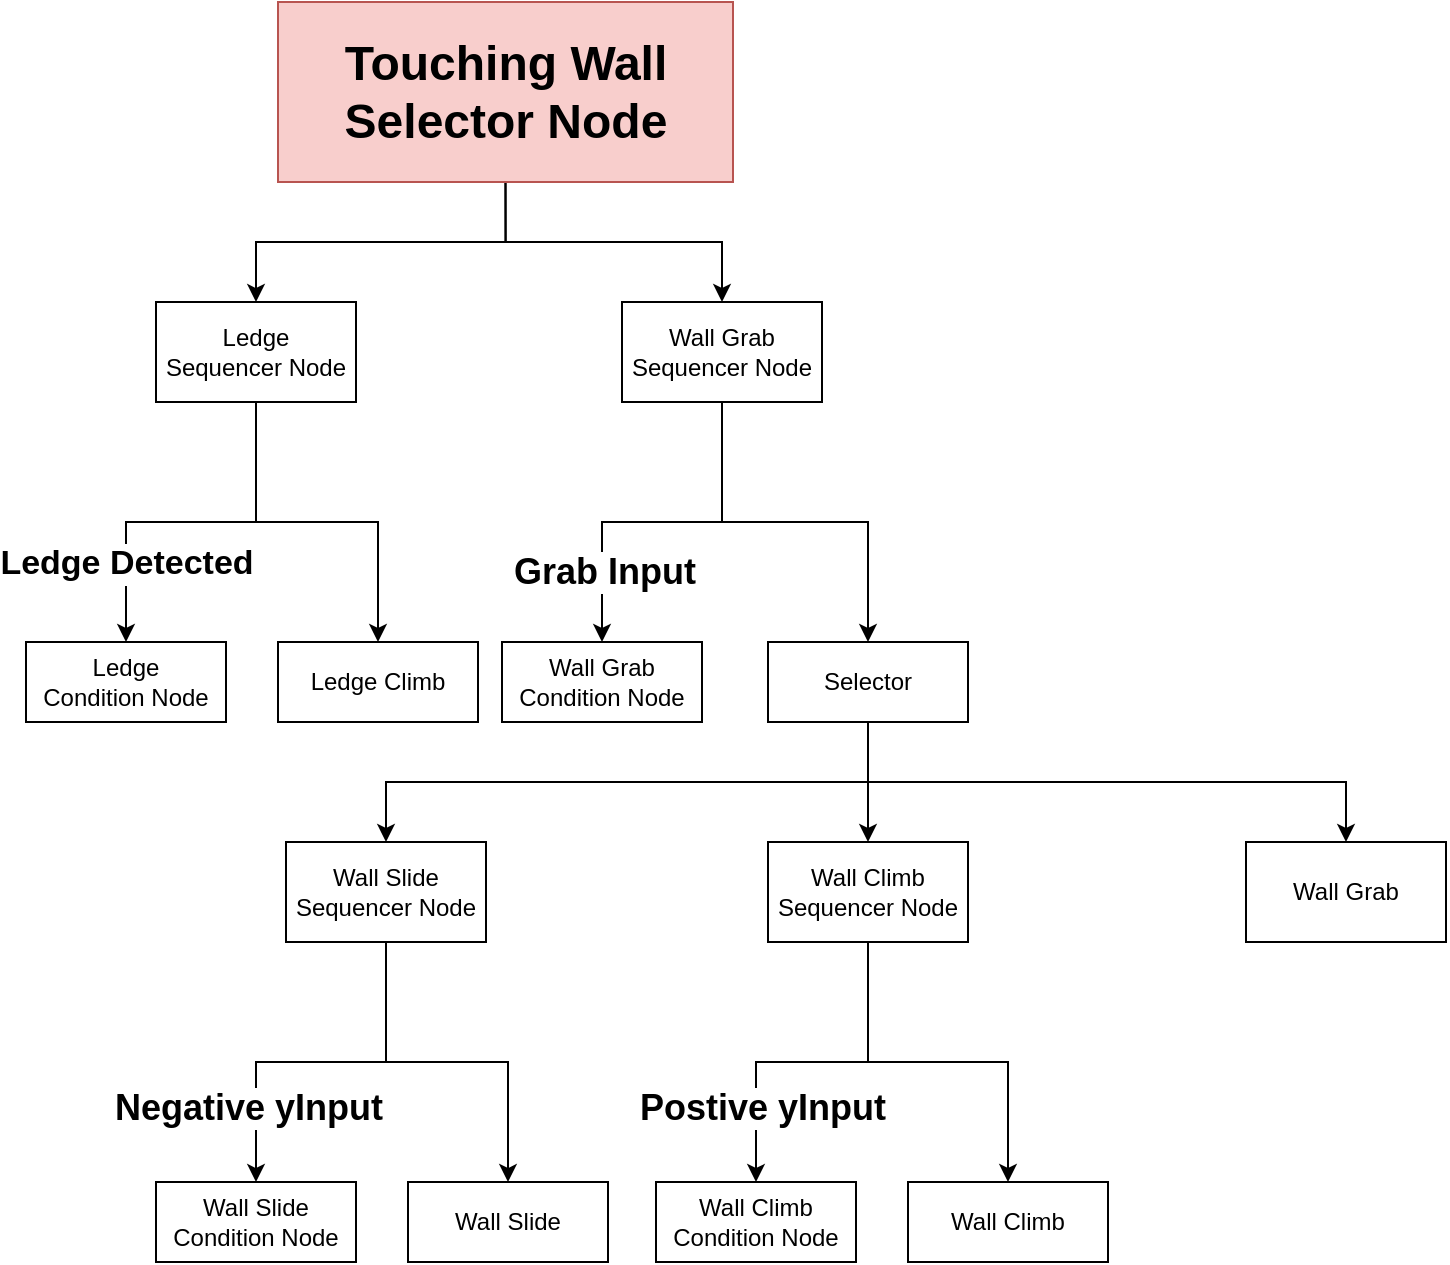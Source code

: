 <mxfile version="22.1.2" type="device">
  <diagram name="第 1 页" id="I0Fl_MgMF7S9hgla0QaF">
    <mxGraphModel dx="1001" dy="752" grid="1" gridSize="10" guides="1" tooltips="1" connect="1" arrows="1" fold="1" page="1" pageScale="1" pageWidth="827" pageHeight="1169" math="0" shadow="0">
      <root>
        <mxCell id="0" />
        <mxCell id="1" parent="0" />
        <mxCell id="tKvOQ-C5C0Bnfzs3rWPq-15" style="edgeStyle=orthogonalEdgeStyle;rounded=0;orthogonalLoop=1;jettySize=auto;html=1;exitX=0.5;exitY=1;exitDx=0;exitDy=0;" edge="1" parent="1" source="tKvOQ-C5C0Bnfzs3rWPq-17" target="tKvOQ-C5C0Bnfzs3rWPq-21">
          <mxGeometry relative="1" as="geometry" />
        </mxCell>
        <mxCell id="tKvOQ-C5C0Bnfzs3rWPq-16" style="edgeStyle=orthogonalEdgeStyle;rounded=0;orthogonalLoop=1;jettySize=auto;html=1;entryX=0.5;entryY=0;entryDx=0;entryDy=0;exitX=0.5;exitY=1;exitDx=0;exitDy=0;" edge="1" parent="1" source="tKvOQ-C5C0Bnfzs3rWPq-17" target="tKvOQ-C5C0Bnfzs3rWPq-30">
          <mxGeometry relative="1" as="geometry" />
        </mxCell>
        <mxCell id="tKvOQ-C5C0Bnfzs3rWPq-17" value="Touching Wall&lt;br style=&quot;font-size: 24px;&quot;&gt;Selector Node" style="rounded=0;whiteSpace=wrap;html=1;fillColor=#f8cecc;strokeColor=#b85450;fontStyle=1;fontSize=24;" vertex="1" parent="1">
          <mxGeometry x="450" y="90" width="227.5" height="90" as="geometry" />
        </mxCell>
        <mxCell id="tKvOQ-C5C0Bnfzs3rWPq-18" value="Ledge Climb" style="rounded=0;whiteSpace=wrap;html=1;" vertex="1" parent="1">
          <mxGeometry x="450" y="410" width="100" height="40" as="geometry" />
        </mxCell>
        <mxCell id="tKvOQ-C5C0Bnfzs3rWPq-19" style="edgeStyle=orthogonalEdgeStyle;rounded=0;orthogonalLoop=1;jettySize=auto;html=1;entryX=0.5;entryY=0;entryDx=0;entryDy=0;" edge="1" parent="1" source="tKvOQ-C5C0Bnfzs3rWPq-21" target="tKvOQ-C5C0Bnfzs3rWPq-22">
          <mxGeometry relative="1" as="geometry" />
        </mxCell>
        <mxCell id="tKvOQ-C5C0Bnfzs3rWPq-44" value="Ledge Detected" style="edgeLabel;html=1;align=center;verticalAlign=middle;resizable=0;points=[];fontStyle=1;fontSize=17;" vertex="1" connectable="0" parent="tKvOQ-C5C0Bnfzs3rWPq-19">
          <mxGeometry x="0.578" relative="1" as="geometry">
            <mxPoint as="offset" />
          </mxGeometry>
        </mxCell>
        <mxCell id="tKvOQ-C5C0Bnfzs3rWPq-20" style="edgeStyle=orthogonalEdgeStyle;rounded=0;orthogonalLoop=1;jettySize=auto;html=1;entryX=0.5;entryY=0;entryDx=0;entryDy=0;" edge="1" parent="1" source="tKvOQ-C5C0Bnfzs3rWPq-21" target="tKvOQ-C5C0Bnfzs3rWPq-18">
          <mxGeometry relative="1" as="geometry" />
        </mxCell>
        <mxCell id="tKvOQ-C5C0Bnfzs3rWPq-21" value="Ledge&lt;br&gt;Sequencer Node" style="rounded=0;whiteSpace=wrap;html=1;" vertex="1" parent="1">
          <mxGeometry x="389" y="240" width="100" height="50" as="geometry" />
        </mxCell>
        <mxCell id="tKvOQ-C5C0Bnfzs3rWPq-22" value="Ledge&lt;br&gt;Condition Node" style="rounded=0;whiteSpace=wrap;html=1;" vertex="1" parent="1">
          <mxGeometry x="324" y="410" width="100" height="40" as="geometry" />
        </mxCell>
        <mxCell id="tKvOQ-C5C0Bnfzs3rWPq-23" style="edgeStyle=orthogonalEdgeStyle;rounded=0;orthogonalLoop=1;jettySize=auto;html=1;entryX=0.5;entryY=0;entryDx=0;entryDy=0;exitX=0.5;exitY=1;exitDx=0;exitDy=0;" edge="1" parent="1" source="tKvOQ-C5C0Bnfzs3rWPq-26" target="tKvOQ-C5C0Bnfzs3rWPq-36">
          <mxGeometry relative="1" as="geometry" />
        </mxCell>
        <mxCell id="tKvOQ-C5C0Bnfzs3rWPq-24" style="edgeStyle=orthogonalEdgeStyle;rounded=0;orthogonalLoop=1;jettySize=auto;html=1;entryX=0.5;entryY=0;entryDx=0;entryDy=0;" edge="1" parent="1" source="tKvOQ-C5C0Bnfzs3rWPq-26" target="tKvOQ-C5C0Bnfzs3rWPq-41">
          <mxGeometry relative="1" as="geometry" />
        </mxCell>
        <mxCell id="tKvOQ-C5C0Bnfzs3rWPq-25" style="edgeStyle=orthogonalEdgeStyle;rounded=0;orthogonalLoop=1;jettySize=auto;html=1;entryX=0.5;entryY=0;entryDx=0;entryDy=0;exitX=0.5;exitY=1;exitDx=0;exitDy=0;" edge="1" parent="1" source="tKvOQ-C5C0Bnfzs3rWPq-26" target="tKvOQ-C5C0Bnfzs3rWPq-43">
          <mxGeometry relative="1" as="geometry" />
        </mxCell>
        <mxCell id="tKvOQ-C5C0Bnfzs3rWPq-26" value="Selector" style="rounded=0;whiteSpace=wrap;html=1;" vertex="1" parent="1">
          <mxGeometry x="695" y="410" width="100" height="40" as="geometry" />
        </mxCell>
        <mxCell id="tKvOQ-C5C0Bnfzs3rWPq-27" style="edgeStyle=orthogonalEdgeStyle;rounded=0;orthogonalLoop=1;jettySize=auto;html=1;entryX=0.5;entryY=0;entryDx=0;entryDy=0;" edge="1" parent="1" source="tKvOQ-C5C0Bnfzs3rWPq-30" target="tKvOQ-C5C0Bnfzs3rWPq-31">
          <mxGeometry relative="1" as="geometry" />
        </mxCell>
        <mxCell id="tKvOQ-C5C0Bnfzs3rWPq-28" value="Grab Input" style="edgeLabel;html=1;align=center;verticalAlign=middle;resizable=0;points=[];fontStyle=1;fontSize=18;" vertex="1" connectable="0" parent="tKvOQ-C5C0Bnfzs3rWPq-27">
          <mxGeometry x="0.604" y="1" relative="1" as="geometry">
            <mxPoint as="offset" />
          </mxGeometry>
        </mxCell>
        <mxCell id="tKvOQ-C5C0Bnfzs3rWPq-29" style="edgeStyle=orthogonalEdgeStyle;rounded=0;orthogonalLoop=1;jettySize=auto;html=1;entryX=0.5;entryY=0;entryDx=0;entryDy=0;" edge="1" parent="1" source="tKvOQ-C5C0Bnfzs3rWPq-30" target="tKvOQ-C5C0Bnfzs3rWPq-26">
          <mxGeometry relative="1" as="geometry" />
        </mxCell>
        <mxCell id="tKvOQ-C5C0Bnfzs3rWPq-30" value="Wall Grab&lt;br&gt;Sequencer Node" style="rounded=0;whiteSpace=wrap;html=1;" vertex="1" parent="1">
          <mxGeometry x="622" y="240" width="100" height="50" as="geometry" />
        </mxCell>
        <mxCell id="tKvOQ-C5C0Bnfzs3rWPq-31" value="Wall Grab&lt;br&gt;Condition Node" style="rounded=0;whiteSpace=wrap;html=1;" vertex="1" parent="1">
          <mxGeometry x="562" y="410" width="100" height="40" as="geometry" />
        </mxCell>
        <mxCell id="tKvOQ-C5C0Bnfzs3rWPq-33" value="Wall Slide" style="rounded=0;whiteSpace=wrap;html=1;" vertex="1" parent="1">
          <mxGeometry x="515" y="680" width="100" height="40" as="geometry" />
        </mxCell>
        <mxCell id="tKvOQ-C5C0Bnfzs3rWPq-34" style="edgeStyle=orthogonalEdgeStyle;rounded=0;orthogonalLoop=1;jettySize=auto;html=1;entryX=0.5;entryY=0;entryDx=0;entryDy=0;" edge="1" parent="1" source="tKvOQ-C5C0Bnfzs3rWPq-36" target="tKvOQ-C5C0Bnfzs3rWPq-37">
          <mxGeometry relative="1" as="geometry" />
        </mxCell>
        <mxCell id="tKvOQ-C5C0Bnfzs3rWPq-45" value="Negative yInput" style="edgeLabel;html=1;align=center;verticalAlign=middle;resizable=0;points=[];fontStyle=1;fontSize=18;" vertex="1" connectable="0" parent="tKvOQ-C5C0Bnfzs3rWPq-34">
          <mxGeometry x="0.6" y="-4" relative="1" as="geometry">
            <mxPoint as="offset" />
          </mxGeometry>
        </mxCell>
        <mxCell id="tKvOQ-C5C0Bnfzs3rWPq-35" style="edgeStyle=orthogonalEdgeStyle;rounded=0;orthogonalLoop=1;jettySize=auto;html=1;entryX=0.5;entryY=0;entryDx=0;entryDy=0;" edge="1" parent="1" source="tKvOQ-C5C0Bnfzs3rWPq-36" target="tKvOQ-C5C0Bnfzs3rWPq-33">
          <mxGeometry relative="1" as="geometry" />
        </mxCell>
        <mxCell id="tKvOQ-C5C0Bnfzs3rWPq-36" value="Wall Slide&lt;br&gt;Sequencer Node" style="rounded=0;whiteSpace=wrap;html=1;" vertex="1" parent="1">
          <mxGeometry x="454" y="510" width="100" height="50" as="geometry" />
        </mxCell>
        <mxCell id="tKvOQ-C5C0Bnfzs3rWPq-37" value="Wall Slide&lt;br&gt;Condition Node" style="rounded=0;whiteSpace=wrap;html=1;" vertex="1" parent="1">
          <mxGeometry x="389" y="680" width="100" height="40" as="geometry" />
        </mxCell>
        <mxCell id="tKvOQ-C5C0Bnfzs3rWPq-38" value="Wall Climb" style="rounded=0;whiteSpace=wrap;html=1;" vertex="1" parent="1">
          <mxGeometry x="765" y="680" width="100" height="40" as="geometry" />
        </mxCell>
        <mxCell id="tKvOQ-C5C0Bnfzs3rWPq-39" style="edgeStyle=orthogonalEdgeStyle;rounded=0;orthogonalLoop=1;jettySize=auto;html=1;entryX=0.5;entryY=0;entryDx=0;entryDy=0;" edge="1" parent="1" source="tKvOQ-C5C0Bnfzs3rWPq-41" target="tKvOQ-C5C0Bnfzs3rWPq-42">
          <mxGeometry relative="1" as="geometry" />
        </mxCell>
        <mxCell id="tKvOQ-C5C0Bnfzs3rWPq-46" value="Postive yInput" style="edgeLabel;html=1;align=center;verticalAlign=middle;resizable=0;points=[];fontStyle=1;fontSize=18;" vertex="1" connectable="0" parent="tKvOQ-C5C0Bnfzs3rWPq-39">
          <mxGeometry x="0.58" y="3" relative="1" as="geometry">
            <mxPoint as="offset" />
          </mxGeometry>
        </mxCell>
        <mxCell id="tKvOQ-C5C0Bnfzs3rWPq-40" style="edgeStyle=orthogonalEdgeStyle;rounded=0;orthogonalLoop=1;jettySize=auto;html=1;entryX=0.5;entryY=0;entryDx=0;entryDy=0;" edge="1" parent="1" source="tKvOQ-C5C0Bnfzs3rWPq-41" target="tKvOQ-C5C0Bnfzs3rWPq-38">
          <mxGeometry relative="1" as="geometry" />
        </mxCell>
        <mxCell id="tKvOQ-C5C0Bnfzs3rWPq-41" value="Wall Climb&lt;br&gt;Sequencer Node" style="rounded=0;whiteSpace=wrap;html=1;" vertex="1" parent="1">
          <mxGeometry x="695" y="510" width="100" height="50" as="geometry" />
        </mxCell>
        <mxCell id="tKvOQ-C5C0Bnfzs3rWPq-42" value="Wall Climb&lt;br&gt;Condition Node" style="rounded=0;whiteSpace=wrap;html=1;" vertex="1" parent="1">
          <mxGeometry x="639" y="680" width="100" height="40" as="geometry" />
        </mxCell>
        <mxCell id="tKvOQ-C5C0Bnfzs3rWPq-43" value="Wall Grab" style="rounded=0;whiteSpace=wrap;html=1;" vertex="1" parent="1">
          <mxGeometry x="934" y="510" width="100" height="50" as="geometry" />
        </mxCell>
      </root>
    </mxGraphModel>
  </diagram>
</mxfile>
